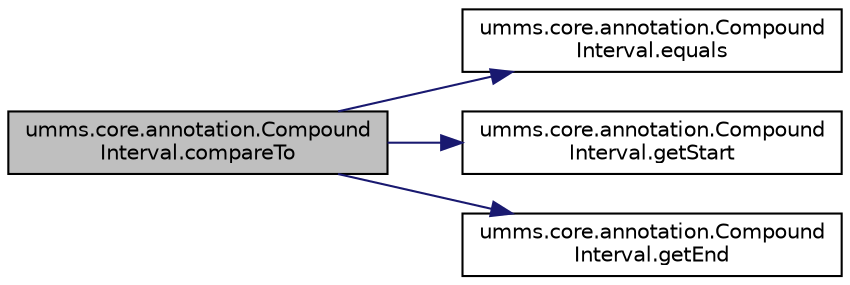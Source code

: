 digraph "umms.core.annotation.CompoundInterval.compareTo"
{
  edge [fontname="Helvetica",fontsize="10",labelfontname="Helvetica",labelfontsize="10"];
  node [fontname="Helvetica",fontsize="10",shape=record];
  rankdir="LR";
  Node1 [label="umms.core.annotation.Compound\lInterval.compareTo",height=0.2,width=0.4,color="black", fillcolor="grey75", style="filled" fontcolor="black"];
  Node1 -> Node2 [color="midnightblue",fontsize="10",style="solid",fontname="Helvetica"];
  Node2 [label="umms.core.annotation.Compound\lInterval.equals",height=0.2,width=0.4,color="black", fillcolor="white", style="filled",URL="$classumms_1_1core_1_1annotation_1_1_compound_interval.html#a3a7f62c6f6b8716d81c0a08279ae232a"];
  Node1 -> Node3 [color="midnightblue",fontsize="10",style="solid",fontname="Helvetica"];
  Node3 [label="umms.core.annotation.Compound\lInterval.getStart",height=0.2,width=0.4,color="black", fillcolor="white", style="filled",URL="$classumms_1_1core_1_1annotation_1_1_compound_interval.html#a01a3c5e0cfce5f5a283c9ff4a7225490"];
  Node1 -> Node4 [color="midnightblue",fontsize="10",style="solid",fontname="Helvetica"];
  Node4 [label="umms.core.annotation.Compound\lInterval.getEnd",height=0.2,width=0.4,color="black", fillcolor="white", style="filled",URL="$classumms_1_1core_1_1annotation_1_1_compound_interval.html#acf6878737d4032c688557394d11c33ac"];
}
